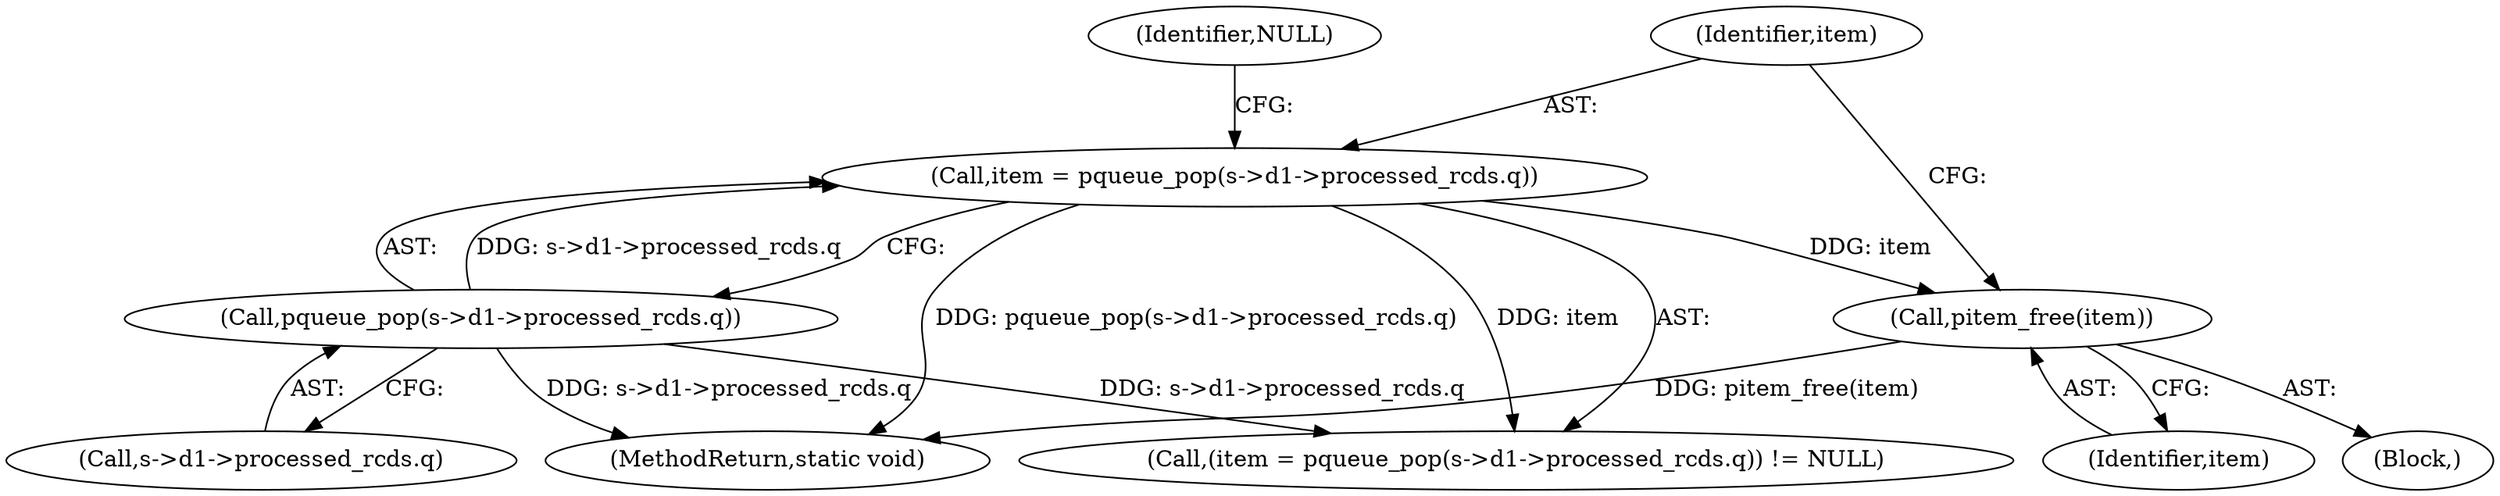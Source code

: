 digraph "0_openssl_470990fee0182566d439ef7e82d1abf18b7085d7@API" {
"1000190" [label="(Call,pitem_free(item))"];
"1000154" [label="(Call,item = pqueue_pop(s->d1->processed_rcds.q))"];
"1000156" [label="(Call,pqueue_pop(s->d1->processed_rcds.q))"];
"1000153" [label="(Call,(item = pqueue_pop(s->d1->processed_rcds.q)) != NULL)"];
"1000190" [label="(Call,pitem_free(item))"];
"1000155" [label="(Identifier,item)"];
"1000154" [label="(Call,item = pqueue_pop(s->d1->processed_rcds.q))"];
"1000156" [label="(Call,pqueue_pop(s->d1->processed_rcds.q))"];
"1000275" [label="(MethodReturn,static void)"];
"1000164" [label="(Identifier,NULL)"];
"1000191" [label="(Identifier,item)"];
"1000157" [label="(Call,s->d1->processed_rcds.q)"];
"1000165" [label="(Block,)"];
"1000190" -> "1000165"  [label="AST: "];
"1000190" -> "1000191"  [label="CFG: "];
"1000191" -> "1000190"  [label="AST: "];
"1000155" -> "1000190"  [label="CFG: "];
"1000190" -> "1000275"  [label="DDG: pitem_free(item)"];
"1000154" -> "1000190"  [label="DDG: item"];
"1000154" -> "1000153"  [label="AST: "];
"1000154" -> "1000156"  [label="CFG: "];
"1000155" -> "1000154"  [label="AST: "];
"1000156" -> "1000154"  [label="AST: "];
"1000164" -> "1000154"  [label="CFG: "];
"1000154" -> "1000275"  [label="DDG: pqueue_pop(s->d1->processed_rcds.q)"];
"1000154" -> "1000153"  [label="DDG: item"];
"1000156" -> "1000154"  [label="DDG: s->d1->processed_rcds.q"];
"1000156" -> "1000157"  [label="CFG: "];
"1000157" -> "1000156"  [label="AST: "];
"1000156" -> "1000275"  [label="DDG: s->d1->processed_rcds.q"];
"1000156" -> "1000153"  [label="DDG: s->d1->processed_rcds.q"];
}

